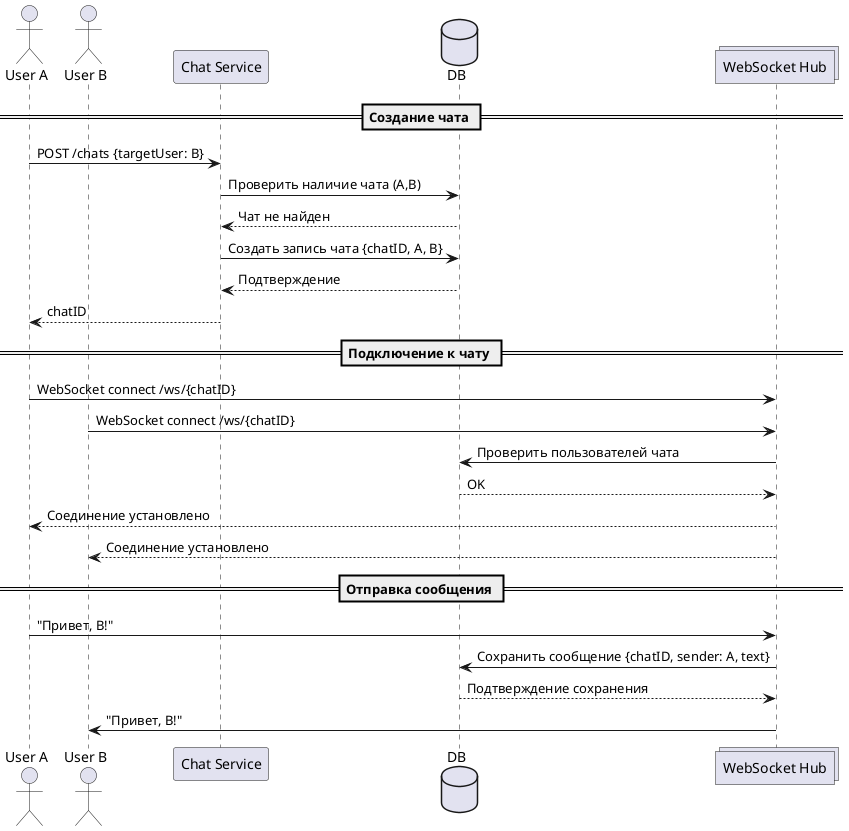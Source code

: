 @startuml
actor "User A" as UA
actor "User B" as UB
participant "Chat Service" as Chat
database "DB" as DB
collections "WebSocket Hub" as WS

== Создание чата ==
UA -> Chat : POST /chats {targetUser: B}
Chat -> DB : Проверить наличие чата (A,B)
DB --> Chat : Чат не найден
Chat -> DB : Создать запись чата {chatID, A, B}
DB --> Chat : Подтверждение
Chat --> UA : chatID

== Подключение к чату ==
UA -> WS : WebSocket connect /ws/{chatID}
UB -> WS : WebSocket connect /ws/{chatID}
WS -> DB : Проверить пользователей чата
DB --> WS : OK
WS --> UA : Соединение установлено
WS --> UB : Соединение установлено

== Отправка сообщения ==
UA -> WS : "Привет, B!"
WS -> DB : Сохранить сообщение {chatID, sender: A, text}
DB --> WS : Подтверждение сохранения
WS -> UB : "Привет, B!"
@enduml
